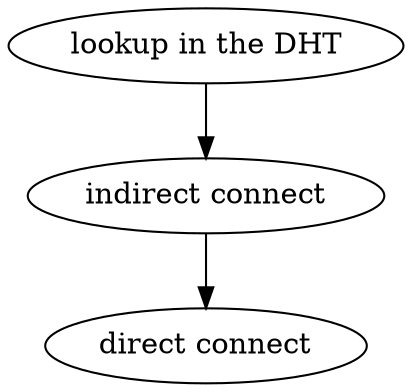 digraph G{
	lookup -> indirect;
	indirect -> direct;

	lookup[label="lookup in the DHT"];
	indirect[label="indirect connect"];
	direct[label="direct connect"];
}